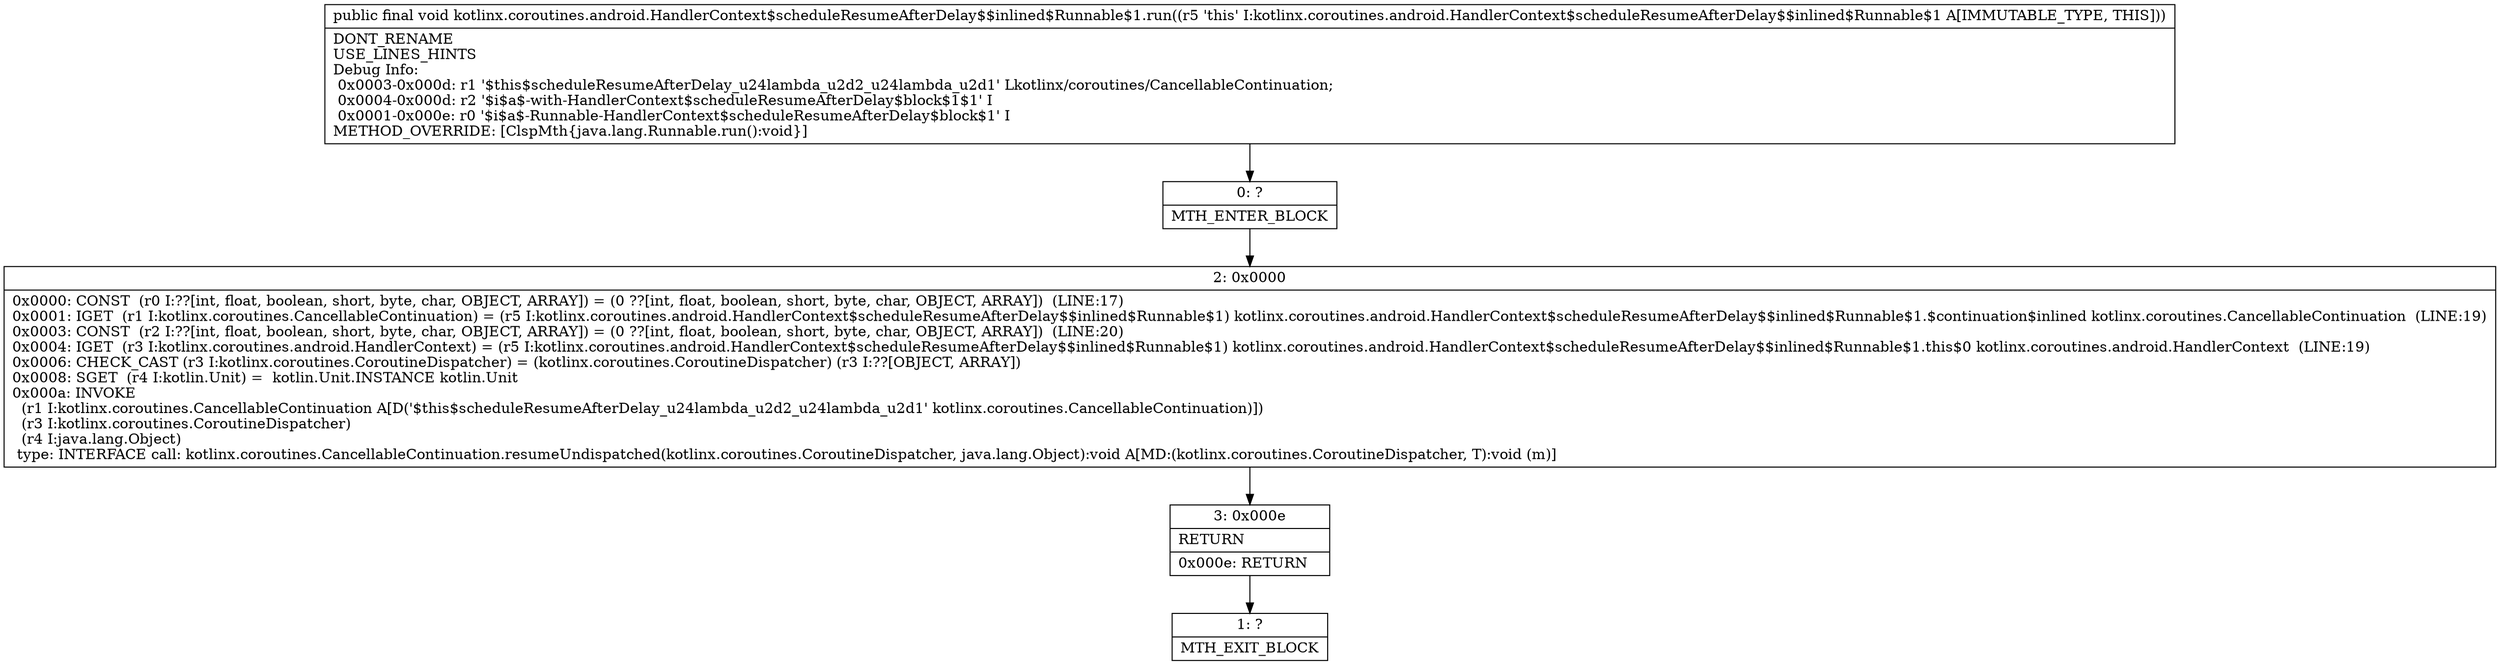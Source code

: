digraph "CFG forkotlinx.coroutines.android.HandlerContext$scheduleResumeAfterDelay$$inlined$Runnable$1.run()V" {
Node_0 [shape=record,label="{0\:\ ?|MTH_ENTER_BLOCK\l}"];
Node_2 [shape=record,label="{2\:\ 0x0000|0x0000: CONST  (r0 I:??[int, float, boolean, short, byte, char, OBJECT, ARRAY]) = (0 ??[int, float, boolean, short, byte, char, OBJECT, ARRAY])  (LINE:17)\l0x0001: IGET  (r1 I:kotlinx.coroutines.CancellableContinuation) = (r5 I:kotlinx.coroutines.android.HandlerContext$scheduleResumeAfterDelay$$inlined$Runnable$1) kotlinx.coroutines.android.HandlerContext$scheduleResumeAfterDelay$$inlined$Runnable$1.$continuation$inlined kotlinx.coroutines.CancellableContinuation  (LINE:19)\l0x0003: CONST  (r2 I:??[int, float, boolean, short, byte, char, OBJECT, ARRAY]) = (0 ??[int, float, boolean, short, byte, char, OBJECT, ARRAY])  (LINE:20)\l0x0004: IGET  (r3 I:kotlinx.coroutines.android.HandlerContext) = (r5 I:kotlinx.coroutines.android.HandlerContext$scheduleResumeAfterDelay$$inlined$Runnable$1) kotlinx.coroutines.android.HandlerContext$scheduleResumeAfterDelay$$inlined$Runnable$1.this$0 kotlinx.coroutines.android.HandlerContext  (LINE:19)\l0x0006: CHECK_CAST (r3 I:kotlinx.coroutines.CoroutineDispatcher) = (kotlinx.coroutines.CoroutineDispatcher) (r3 I:??[OBJECT, ARRAY]) \l0x0008: SGET  (r4 I:kotlin.Unit) =  kotlin.Unit.INSTANCE kotlin.Unit \l0x000a: INVOKE  \l  (r1 I:kotlinx.coroutines.CancellableContinuation A[D('$this$scheduleResumeAfterDelay_u24lambda_u2d2_u24lambda_u2d1' kotlinx.coroutines.CancellableContinuation)])\l  (r3 I:kotlinx.coroutines.CoroutineDispatcher)\l  (r4 I:java.lang.Object)\l type: INTERFACE call: kotlinx.coroutines.CancellableContinuation.resumeUndispatched(kotlinx.coroutines.CoroutineDispatcher, java.lang.Object):void A[MD:(kotlinx.coroutines.CoroutineDispatcher, T):void (m)]\l}"];
Node_3 [shape=record,label="{3\:\ 0x000e|RETURN\l|0x000e: RETURN   \l}"];
Node_1 [shape=record,label="{1\:\ ?|MTH_EXIT_BLOCK\l}"];
MethodNode[shape=record,label="{public final void kotlinx.coroutines.android.HandlerContext$scheduleResumeAfterDelay$$inlined$Runnable$1.run((r5 'this' I:kotlinx.coroutines.android.HandlerContext$scheduleResumeAfterDelay$$inlined$Runnable$1 A[IMMUTABLE_TYPE, THIS]))  | DONT_RENAME\lUSE_LINES_HINTS\lDebug Info:\l  0x0003\-0x000d: r1 '$this$scheduleResumeAfterDelay_u24lambda_u2d2_u24lambda_u2d1' Lkotlinx\/coroutines\/CancellableContinuation;\l  0x0004\-0x000d: r2 '$i$a$\-with\-HandlerContext$scheduleResumeAfterDelay$block$1$1' I\l  0x0001\-0x000e: r0 '$i$a$\-Runnable\-HandlerContext$scheduleResumeAfterDelay$block$1' I\lMETHOD_OVERRIDE: [ClspMth\{java.lang.Runnable.run():void\}]\l}"];
MethodNode -> Node_0;Node_0 -> Node_2;
Node_2 -> Node_3;
Node_3 -> Node_1;
}

